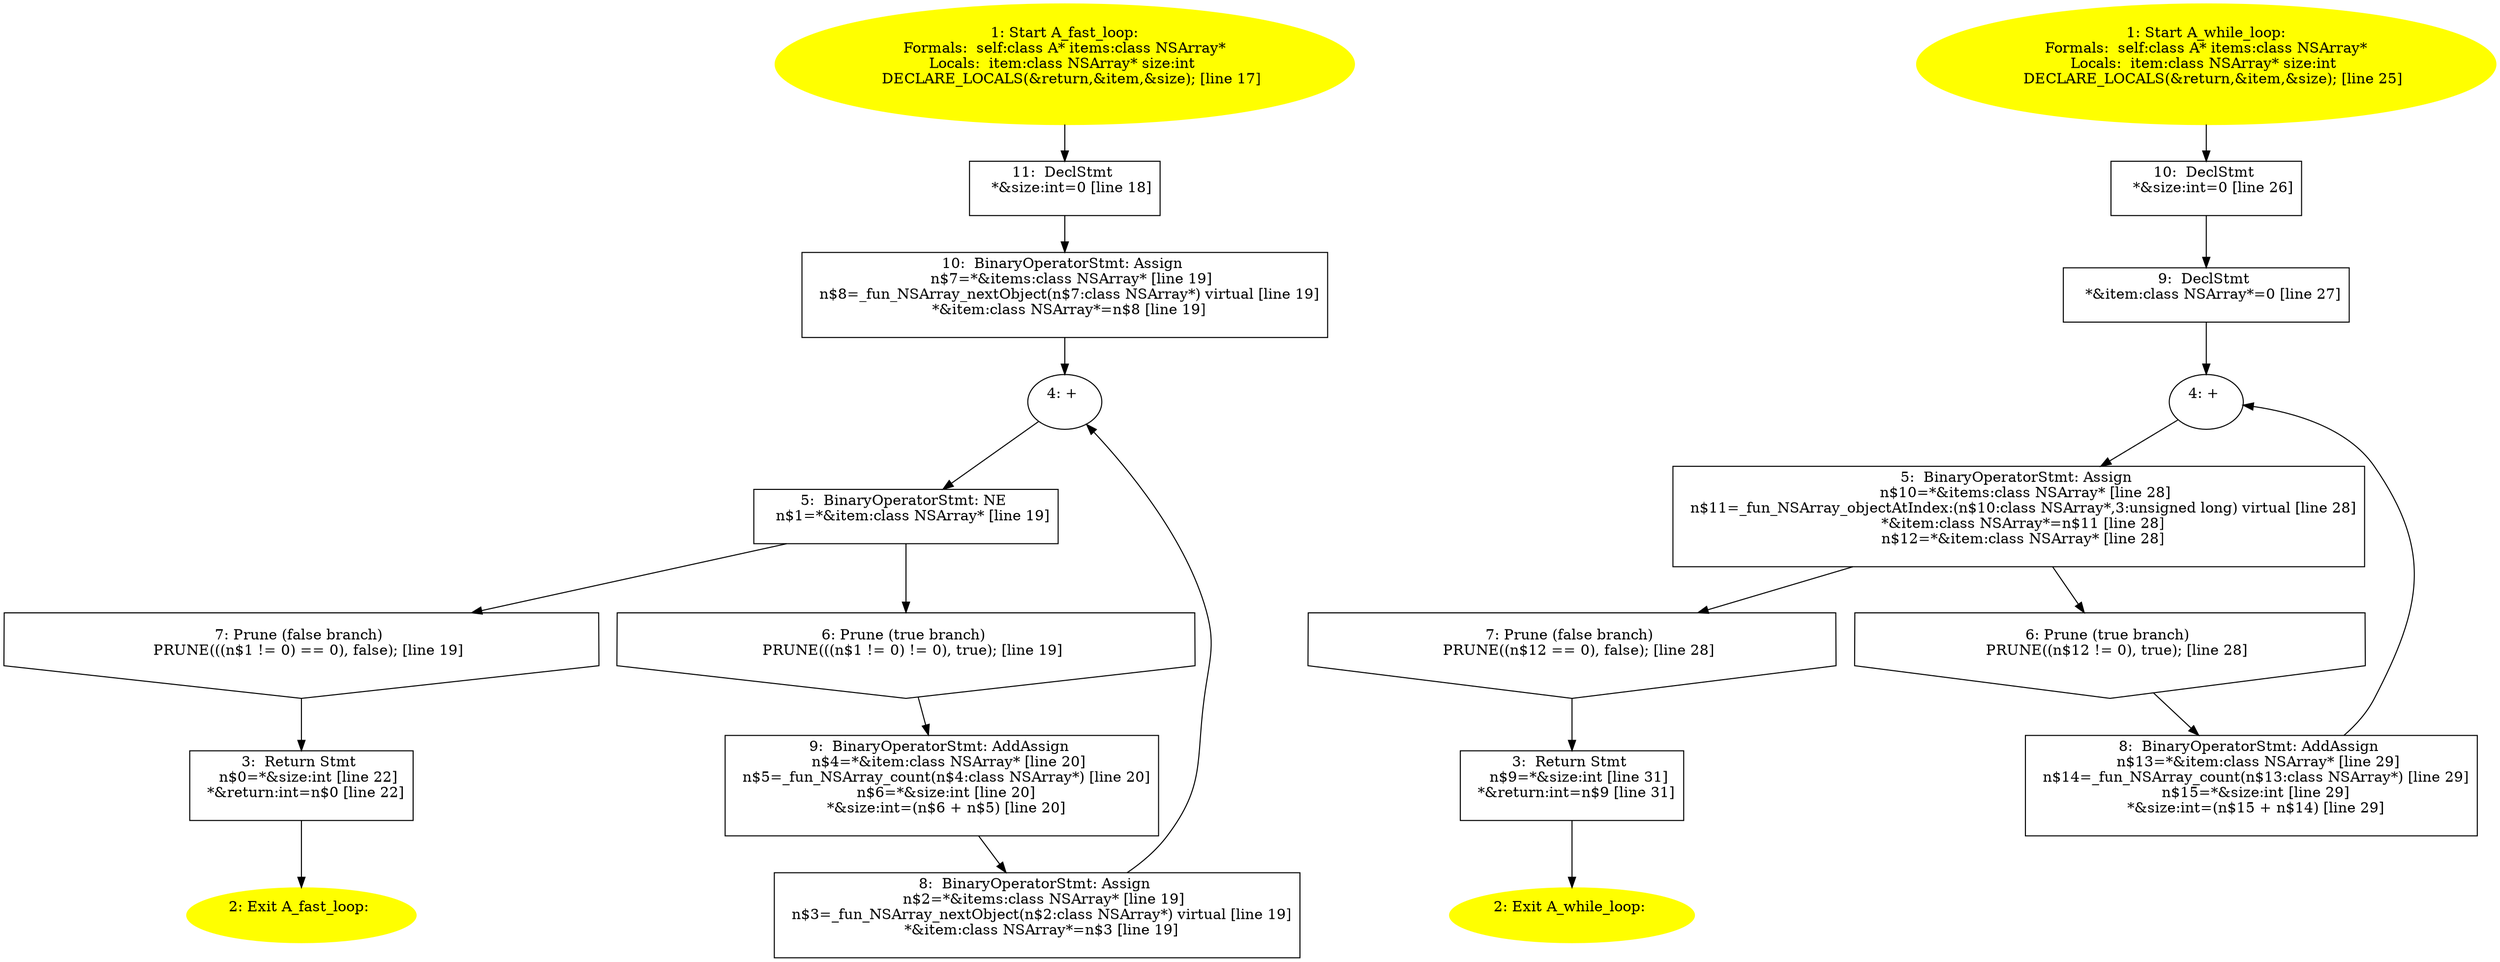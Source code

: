 /* @generated */
digraph iCFG {
"A_fast_loop:instance.eb00aec86e0b8c1e4713594c87737f1e_1" [label="1: Start A_fast_loop:\nFormals:  self:class A* items:class NSArray*\nLocals:  item:class NSArray* size:int \n   DECLARE_LOCALS(&return,&item,&size); [line 17]\n " color=yellow style=filled]
	

	 "A_fast_loop:instance.eb00aec86e0b8c1e4713594c87737f1e_1" -> "A_fast_loop:instance.eb00aec86e0b8c1e4713594c87737f1e_11" ;
"A_fast_loop:instance.eb00aec86e0b8c1e4713594c87737f1e_2" [label="2: Exit A_fast_loop: \n  " color=yellow style=filled]
	

"A_fast_loop:instance.eb00aec86e0b8c1e4713594c87737f1e_3" [label="3:  Return Stmt \n   n$0=*&size:int [line 22]\n  *&return:int=n$0 [line 22]\n " shape="box"]
	

	 "A_fast_loop:instance.eb00aec86e0b8c1e4713594c87737f1e_3" -> "A_fast_loop:instance.eb00aec86e0b8c1e4713594c87737f1e_2" ;
"A_fast_loop:instance.eb00aec86e0b8c1e4713594c87737f1e_4" [label="4: + \n  " ]
	

	 "A_fast_loop:instance.eb00aec86e0b8c1e4713594c87737f1e_4" -> "A_fast_loop:instance.eb00aec86e0b8c1e4713594c87737f1e_5" ;
"A_fast_loop:instance.eb00aec86e0b8c1e4713594c87737f1e_5" [label="5:  BinaryOperatorStmt: NE \n   n$1=*&item:class NSArray* [line 19]\n " shape="box"]
	

	 "A_fast_loop:instance.eb00aec86e0b8c1e4713594c87737f1e_5" -> "A_fast_loop:instance.eb00aec86e0b8c1e4713594c87737f1e_6" ;
	 "A_fast_loop:instance.eb00aec86e0b8c1e4713594c87737f1e_5" -> "A_fast_loop:instance.eb00aec86e0b8c1e4713594c87737f1e_7" ;
"A_fast_loop:instance.eb00aec86e0b8c1e4713594c87737f1e_6" [label="6: Prune (true branch) \n   PRUNE(((n$1 != 0) != 0), true); [line 19]\n " shape="invhouse"]
	

	 "A_fast_loop:instance.eb00aec86e0b8c1e4713594c87737f1e_6" -> "A_fast_loop:instance.eb00aec86e0b8c1e4713594c87737f1e_9" ;
"A_fast_loop:instance.eb00aec86e0b8c1e4713594c87737f1e_7" [label="7: Prune (false branch) \n   PRUNE(((n$1 != 0) == 0), false); [line 19]\n " shape="invhouse"]
	

	 "A_fast_loop:instance.eb00aec86e0b8c1e4713594c87737f1e_7" -> "A_fast_loop:instance.eb00aec86e0b8c1e4713594c87737f1e_3" ;
"A_fast_loop:instance.eb00aec86e0b8c1e4713594c87737f1e_8" [label="8:  BinaryOperatorStmt: Assign \n   n$2=*&items:class NSArray* [line 19]\n  n$3=_fun_NSArray_nextObject(n$2:class NSArray*) virtual [line 19]\n  *&item:class NSArray*=n$3 [line 19]\n " shape="box"]
	

	 "A_fast_loop:instance.eb00aec86e0b8c1e4713594c87737f1e_8" -> "A_fast_loop:instance.eb00aec86e0b8c1e4713594c87737f1e_4" ;
"A_fast_loop:instance.eb00aec86e0b8c1e4713594c87737f1e_9" [label="9:  BinaryOperatorStmt: AddAssign \n   n$4=*&item:class NSArray* [line 20]\n  n$5=_fun_NSArray_count(n$4:class NSArray*) [line 20]\n  n$6=*&size:int [line 20]\n  *&size:int=(n$6 + n$5) [line 20]\n " shape="box"]
	

	 "A_fast_loop:instance.eb00aec86e0b8c1e4713594c87737f1e_9" -> "A_fast_loop:instance.eb00aec86e0b8c1e4713594c87737f1e_8" ;
"A_fast_loop:instance.eb00aec86e0b8c1e4713594c87737f1e_10" [label="10:  BinaryOperatorStmt: Assign \n   n$7=*&items:class NSArray* [line 19]\n  n$8=_fun_NSArray_nextObject(n$7:class NSArray*) virtual [line 19]\n  *&item:class NSArray*=n$8 [line 19]\n " shape="box"]
	

	 "A_fast_loop:instance.eb00aec86e0b8c1e4713594c87737f1e_10" -> "A_fast_loop:instance.eb00aec86e0b8c1e4713594c87737f1e_4" ;
"A_fast_loop:instance.eb00aec86e0b8c1e4713594c87737f1e_11" [label="11:  DeclStmt \n   *&size:int=0 [line 18]\n " shape="box"]
	

	 "A_fast_loop:instance.eb00aec86e0b8c1e4713594c87737f1e_11" -> "A_fast_loop:instance.eb00aec86e0b8c1e4713594c87737f1e_10" ;
"A_while_loop:instance.dfc4613965191f60785f738dcd1f5cd7_1" [label="1: Start A_while_loop:\nFormals:  self:class A* items:class NSArray*\nLocals:  item:class NSArray* size:int \n   DECLARE_LOCALS(&return,&item,&size); [line 25]\n " color=yellow style=filled]
	

	 "A_while_loop:instance.dfc4613965191f60785f738dcd1f5cd7_1" -> "A_while_loop:instance.dfc4613965191f60785f738dcd1f5cd7_10" ;
"A_while_loop:instance.dfc4613965191f60785f738dcd1f5cd7_2" [label="2: Exit A_while_loop: \n  " color=yellow style=filled]
	

"A_while_loop:instance.dfc4613965191f60785f738dcd1f5cd7_3" [label="3:  Return Stmt \n   n$9=*&size:int [line 31]\n  *&return:int=n$9 [line 31]\n " shape="box"]
	

	 "A_while_loop:instance.dfc4613965191f60785f738dcd1f5cd7_3" -> "A_while_loop:instance.dfc4613965191f60785f738dcd1f5cd7_2" ;
"A_while_loop:instance.dfc4613965191f60785f738dcd1f5cd7_4" [label="4: + \n  " ]
	

	 "A_while_loop:instance.dfc4613965191f60785f738dcd1f5cd7_4" -> "A_while_loop:instance.dfc4613965191f60785f738dcd1f5cd7_5" ;
"A_while_loop:instance.dfc4613965191f60785f738dcd1f5cd7_5" [label="5:  BinaryOperatorStmt: Assign \n   n$10=*&items:class NSArray* [line 28]\n  n$11=_fun_NSArray_objectAtIndex:(n$10:class NSArray*,3:unsigned long) virtual [line 28]\n  *&item:class NSArray*=n$11 [line 28]\n  n$12=*&item:class NSArray* [line 28]\n " shape="box"]
	

	 "A_while_loop:instance.dfc4613965191f60785f738dcd1f5cd7_5" -> "A_while_loop:instance.dfc4613965191f60785f738dcd1f5cd7_6" ;
	 "A_while_loop:instance.dfc4613965191f60785f738dcd1f5cd7_5" -> "A_while_loop:instance.dfc4613965191f60785f738dcd1f5cd7_7" ;
"A_while_loop:instance.dfc4613965191f60785f738dcd1f5cd7_6" [label="6: Prune (true branch) \n   PRUNE((n$12 != 0), true); [line 28]\n " shape="invhouse"]
	

	 "A_while_loop:instance.dfc4613965191f60785f738dcd1f5cd7_6" -> "A_while_loop:instance.dfc4613965191f60785f738dcd1f5cd7_8" ;
"A_while_loop:instance.dfc4613965191f60785f738dcd1f5cd7_7" [label="7: Prune (false branch) \n   PRUNE((n$12 == 0), false); [line 28]\n " shape="invhouse"]
	

	 "A_while_loop:instance.dfc4613965191f60785f738dcd1f5cd7_7" -> "A_while_loop:instance.dfc4613965191f60785f738dcd1f5cd7_3" ;
"A_while_loop:instance.dfc4613965191f60785f738dcd1f5cd7_8" [label="8:  BinaryOperatorStmt: AddAssign \n   n$13=*&item:class NSArray* [line 29]\n  n$14=_fun_NSArray_count(n$13:class NSArray*) [line 29]\n  n$15=*&size:int [line 29]\n  *&size:int=(n$15 + n$14) [line 29]\n " shape="box"]
	

	 "A_while_loop:instance.dfc4613965191f60785f738dcd1f5cd7_8" -> "A_while_loop:instance.dfc4613965191f60785f738dcd1f5cd7_4" ;
"A_while_loop:instance.dfc4613965191f60785f738dcd1f5cd7_9" [label="9:  DeclStmt \n   *&item:class NSArray*=0 [line 27]\n " shape="box"]
	

	 "A_while_loop:instance.dfc4613965191f60785f738dcd1f5cd7_9" -> "A_while_loop:instance.dfc4613965191f60785f738dcd1f5cd7_4" ;
"A_while_loop:instance.dfc4613965191f60785f738dcd1f5cd7_10" [label="10:  DeclStmt \n   *&size:int=0 [line 26]\n " shape="box"]
	

	 "A_while_loop:instance.dfc4613965191f60785f738dcd1f5cd7_10" -> "A_while_loop:instance.dfc4613965191f60785f738dcd1f5cd7_9" ;
}
